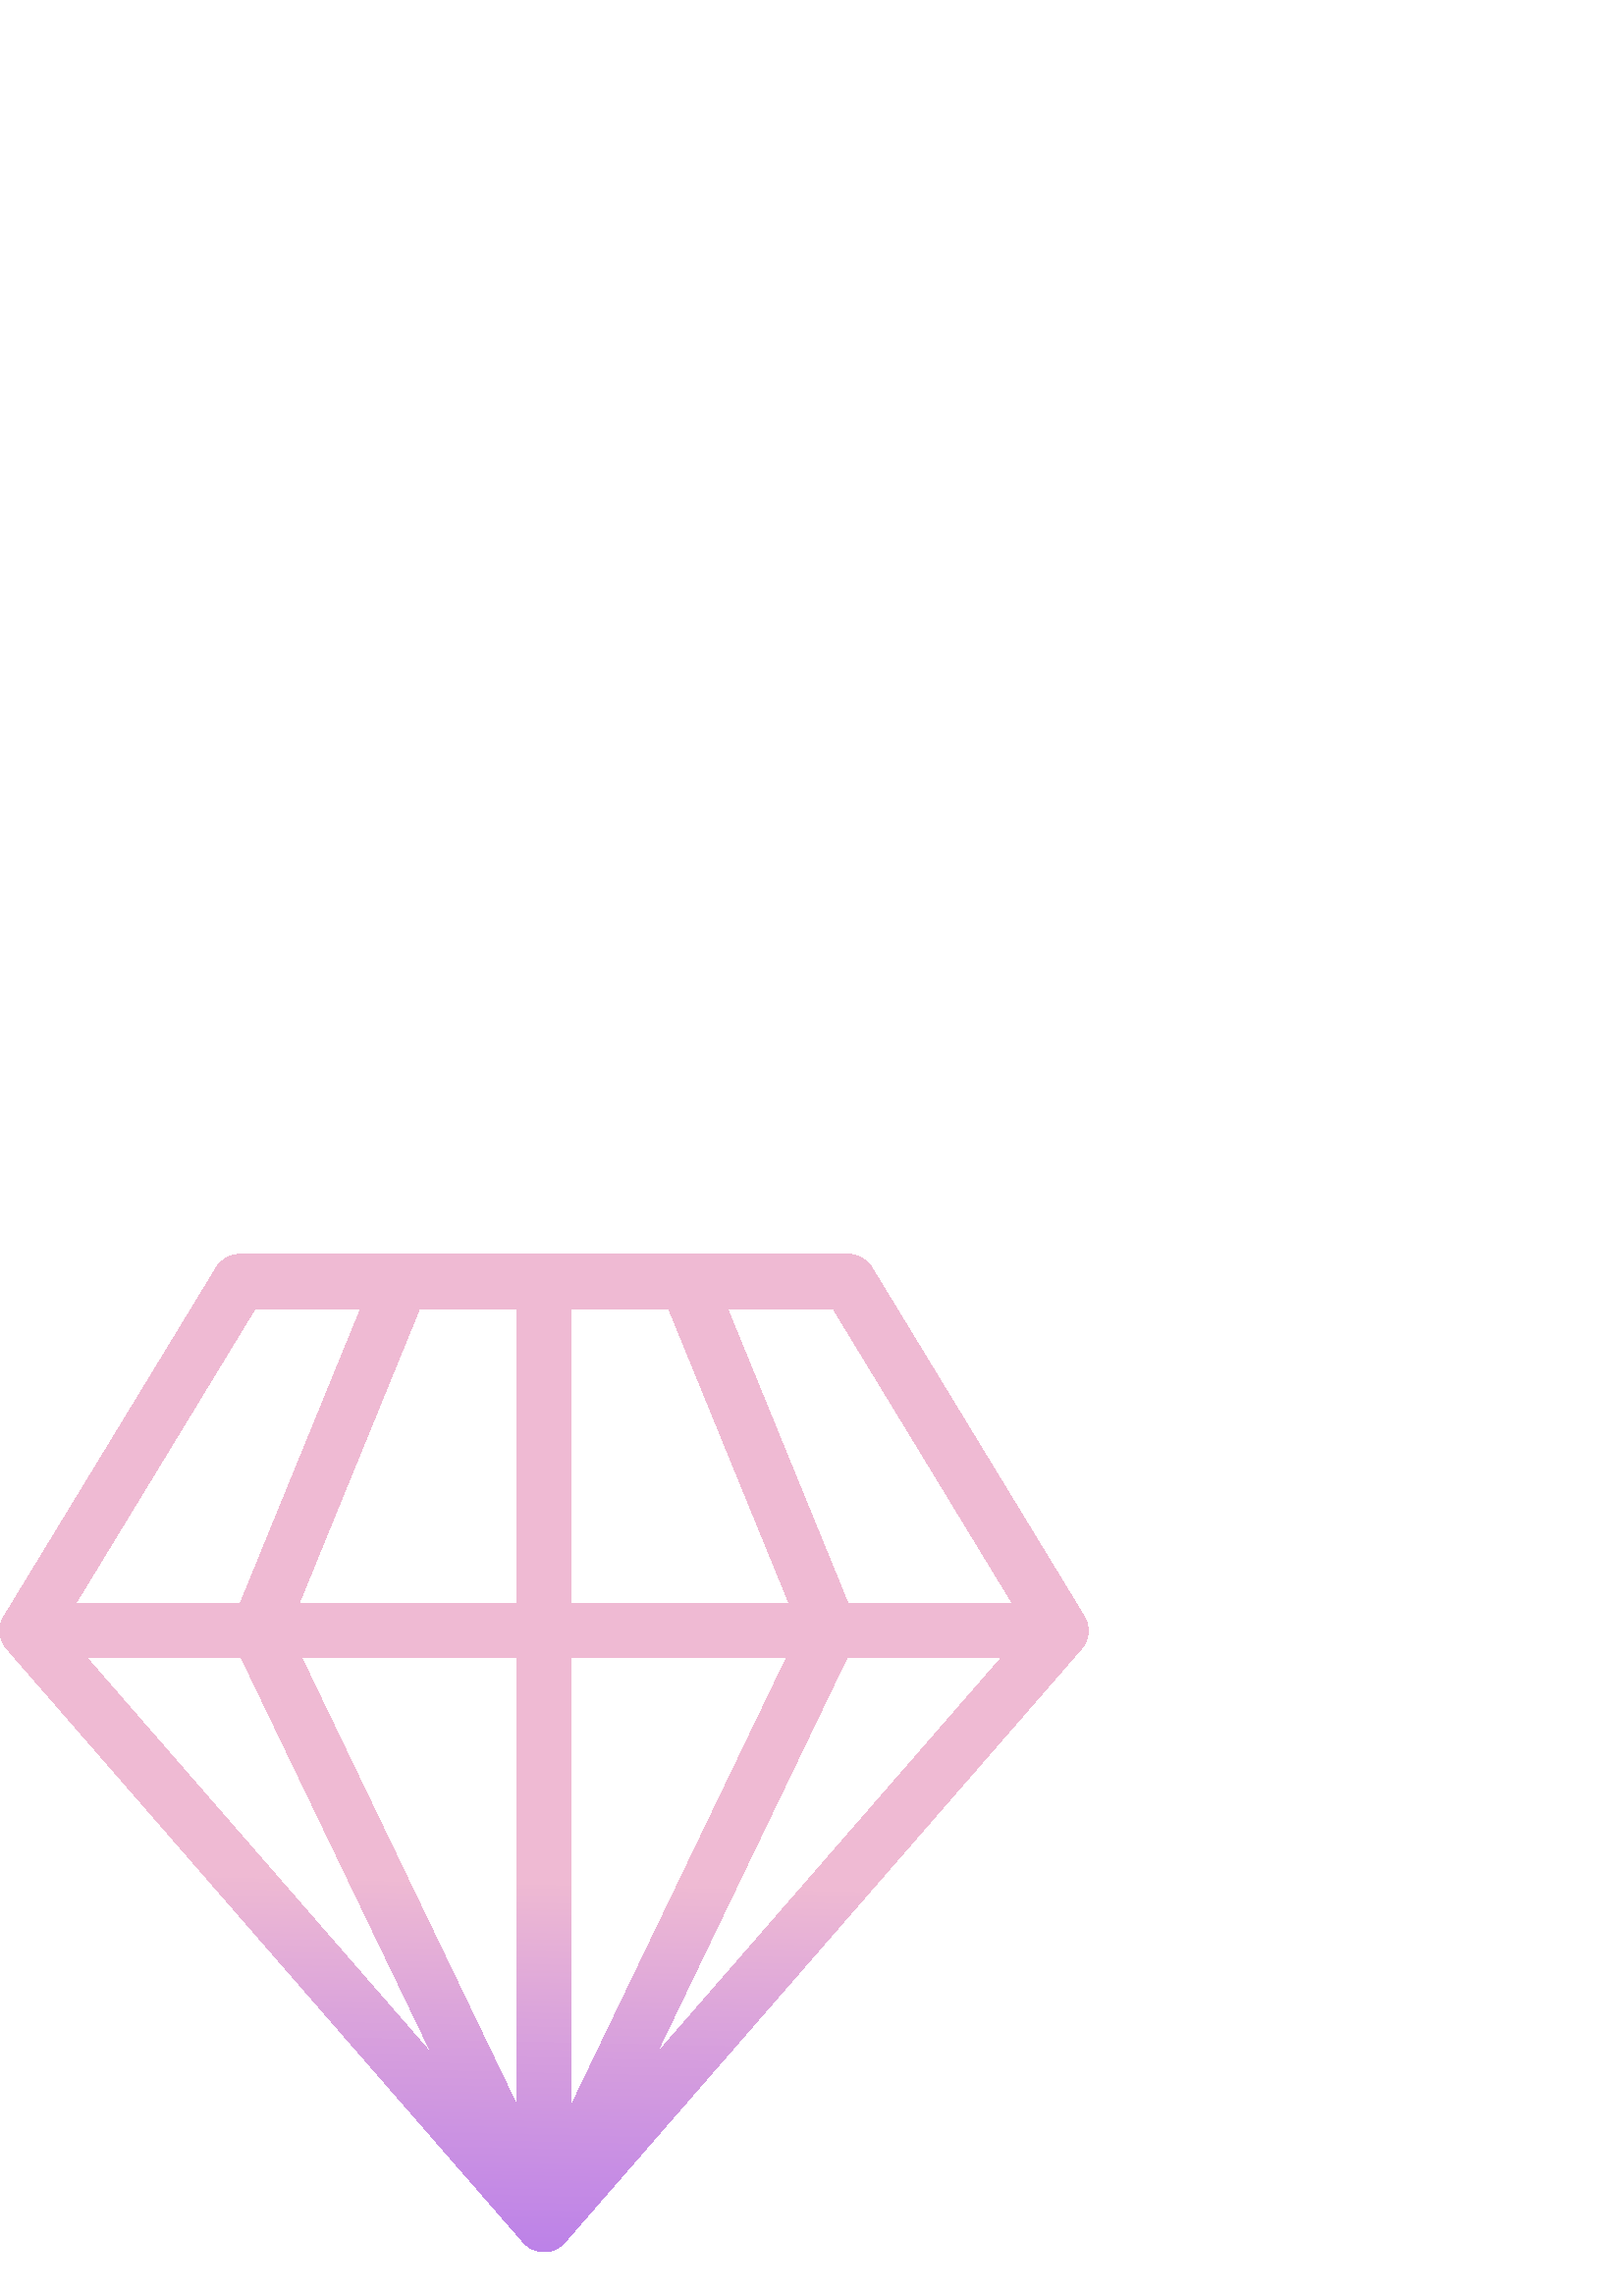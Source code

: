 %!PS-Adobe-3.0 EPSF-3.0
%%Pages: 1
%%DocumentData: Clean7Bit
%%LanguageLevel: 3
%%BoundingBox: 0 16 399 383
%%EndComments
%%BeginProlog
save
50 dict begin
/q { gsave } bind def
/Q { grestore } bind def
/cm { 6 array astore concat } bind def
/w { setlinewidth } bind def
/J { setlinecap } bind def
/j { setlinejoin } bind def
/M { setmiterlimit } bind def
/d { setdash } bind def
/m { moveto } bind def
/l { lineto } bind def
/c { curveto } bind def
/h { closepath } bind def
/re { exch dup neg 3 1 roll 5 3 roll moveto 0 rlineto
      0 exch rlineto 0 rlineto closepath } bind def
/S { stroke } bind def
/f { fill } bind def
/f* { eofill } bind def
/n { newpath } bind def
/W { clip } bind def
/W* { eoclip } bind def
/BT { } bind def
/ET { } bind def
/pdfmark where { pop globaldict /?pdfmark /exec load put }
    { globaldict begin /?pdfmark /pop load def /pdfmark
    /cleartomark load def end } ifelse
/BDC { mark 3 1 roll /BDC pdfmark } bind def
/EMC { mark /EMC pdfmark } bind def
/cairo_store_point { /cairo_point_y exch def /cairo_point_x exch def } def
/Tj { show currentpoint cairo_store_point } bind def
/TJ {
  {
    dup
    type /stringtype eq
    { show } { -0.001 mul 0 cairo_font_matrix dtransform rmoveto } ifelse
  } forall
  currentpoint cairo_store_point
} bind def
/cairo_selectfont { cairo_font_matrix aload pop pop pop 0 0 6 array astore
    cairo_font exch selectfont cairo_point_x cairo_point_y moveto } bind def
/Tf { pop /cairo_font exch def /cairo_font_matrix where
      { pop cairo_selectfont } if } bind def
/Td { matrix translate cairo_font_matrix matrix concatmatrix dup
      /cairo_font_matrix exch def dup 4 get exch 5 get cairo_store_point
      /cairo_font where { pop cairo_selectfont } if } bind def
/Tm { 2 copy 8 2 roll 6 array astore /cairo_font_matrix exch def
      cairo_store_point /cairo_font where { pop cairo_selectfont } if } bind def
/g { setgray } bind def
/rg { setrgbcolor } bind def
/d1 { setcachedevice } bind def
%%EndProlog
%%BeginSetup
%%EndSetup
%%Page: 1 1
%%BeginPageSetup
%%PageBoundingBox: 0 16 399 383
%%EndPageSetup
q 0 16 399 367 rectclip q
q
397.188 238.262 m 397.254 238.359 397.32 238.453 397.387 238.555 c 397.488
 238.707 397.582 238.867 397.676 239.023 c 397.734 239.125 397.793 239.227
 397.848 239.324 c 397.945 239.508 398.035 239.695 398.121 239.887 c 398.164
 239.988 398.211 240.082 398.25 240.188 c 398.348 240.43 398.438 240.676
 398.52 240.926 c 398.555 241.035 398.586 241.156 398.617 241.273 c 398.668
 241.445 398.719 241.621 398.754 241.793 c 398.781 241.918 398.805 242.039
 398.828 242.16 c 398.863 242.355 398.895 242.551 398.918 242.746 c 398.93
 242.848 398.945 242.949 398.953 243.047 c 398.984 243.348 399 243.648 399
 243.957 c 399 243.988 l 399 244.031 398.992 244.074 398.992 244.113 c 398.992
 244.367 398.977 244.621 398.953 244.871 c 398.945 244.98 398.934 245.086
 398.918 245.191 c 398.895 245.391 398.867 245.586 398.828 245.777 c 398.809
 245.891 398.789 246.004 398.766 246.117 c 398.723 246.316 398.664 246.516
 398.613 246.715 c 398.582 246.816 398.555 246.926 398.523 247.031 c 398.441
 247.281 398.348 247.535 398.25 247.781 c 398.199 247.906 398.141 248.027
 398.082 248.148 c 398.016 248.297 397.945 248.449 397.871 248.59 c 397.809
 248.715 397.738 248.832 397.672 248.953 c 397.629 249.027 397.594 249.102
 397.551 249.172 c 319.598 377.258 l 317.789 380.234 314.559 382.047 311.078
 382.047 c 87.922 382.047 l 84.441 382.047 81.211 380.234 79.402 377.258
 c 1.449 249.168 l 1.406 249.098 1.371 249.023 1.328 248.949 c 1.258 248.828
 1.188 248.711 1.129 248.586 c 1.055 248.441 0.984 248.293 0.918 248.145
 c 0.859 248.023 0.801 247.902 0.754 247.777 c 0.652 247.527 0.559 247.277
 0.477 247.027 c 0.445 246.926 0.418 246.816 0.387 246.711 c 0.332 246.512
 0.277 246.312 0.234 246.113 c 0.211 246 0.191 245.887 0.172 245.773 c 0.133
 245.578 0.105 245.383 0.078 245.188 c 0.066 245.086 0.055 244.977 0.047
 244.867 c 0.023 244.617 0.012 244.363 0.008 244.109 c 0.008 244.07 0 244.027
 0 243.984 c 0 243.953 l 0 243.652 0.016 243.344 0.047 243.043 c 0.055 242.945
 0.07 242.844 0.082 242.742 c 0.105 242.543 0.137 242.352 0.172 242.156 
c 0.195 242.035 0.219 241.914 0.246 241.789 c 0.285 241.617 0.332 241.441
 0.383 241.27 c 0.414 241.152 0.445 241.031 0.48 240.922 c 0.562 240.672
 0.652 240.426 0.754 240.184 c 0.789 240.082 0.836 239.984 0.879 239.883
 c 0.965 239.691 1.055 239.504 1.152 239.32 c 1.207 239.223 1.266 239.121
 1.324 239.02 c 1.418 238.863 1.512 238.703 1.613 238.551 c 1.676 238.449
 1.742 238.348 1.812 238.258 c 1.922 238.102 2.031 237.957 2.148 237.809
 c 2.219 237.723 2.285 237.633 2.355 237.551 c 2.387 237.512 2.414 237.469
 2.449 237.434 c 191.938 19.676 l 191.969 19.637 l 192.082 19.516 l 192.18
 19.414 l 192.211 19.379 192.242 19.344 192.277 19.312 c 192.281 19.305 
l 192.367 19.219 192.457 19.133 192.543 19.051 c 192.617 18.98 192.684 18.91
 192.754 18.844 c 192.77 18.828 l 192.777 18.828 l 192.848 18.762 192.926
 18.707 193 18.645 c 193.074 18.582 193.172 18.496 193.258 18.422 c 193.371
 18.336 193.484 18.246 193.602 18.16 c 193.809 18.008 194.02 17.859 194.238
 17.723 c 194.25 17.715 194.262 17.707 194.277 17.699 c 194.332 17.664 194.398
 17.633 194.457 17.598 c 194.672 17.473 194.891 17.348 195.113 17.238 c 
195.137 17.227 195.156 17.215 195.176 17.203 c 195.227 17.184 195.277 17.168
 195.328 17.145 c 195.359 17.133 l 195.578 17.031 l 195.75 16.957 195.922
 16.891 196.098 16.832 c 196.199 16.793 196.297 16.762 196.395 16.73 c 196.516
 16.691 196.637 16.648 196.758 16.613 c 196.836 16.594 l 196.918 16.57 197.004
 16.555 197.086 16.531 c 197.203 16.504 197.32 16.473 197.441 16.445 c 197.609
 16.41 197.785 16.383 197.953 16.355 c 198.047 16.344 198.137 16.324 198.23
 16.312 c 198.324 16.301 198.395 16.289 198.477 16.281 c 198.73 16.254 198.996
 16.242 199.258 16.238 c 199.34 16.238 199.418 16.223 199.496 16.223 c 199.512
 16.223 l 199.586 16.223 199.664 16.234 199.742 16.238 c 200.008 16.242 
200.27 16.254 200.527 16.281 c 200.609 16.289 200.691 16.305 200.773 16.312
 c 200.855 16.324 200.953 16.344 201.047 16.355 c 201.219 16.383 201.391
 16.41 201.562 16.445 c 201.68 16.473 201.797 16.504 201.914 16.531 c 202
 16.555 202.086 16.57 202.168 16.594 c 202.191 16.602 202.219 16.605 202.242
 16.613 c 202.367 16.648 202.484 16.691 202.605 16.73 c 202.902 16.832 l
 203.082 16.895 203.254 16.965 203.426 17.039 c 203.5 17.066 203.566 17.102
 203.637 17.137 c 203.676 17.152 l 203.723 17.176 203.773 17.191 203.824
 17.215 c 203.848 17.223 203.867 17.234 203.887 17.246 c 204.113 17.359 
204.328 17.48 204.547 17.605 c 204.605 17.641 204.672 17.672 204.73 17.707
 c 204.762 17.727 l 204.98 17.863 205.191 18.012 205.402 18.168 c 205.52
 18.254 205.633 18.344 205.746 18.434 c 205.832 18.504 205.914 18.574 206
 18.648 c 206.086 18.723 206.152 18.766 206.227 18.836 c 206.23 18.836 l
 206.246 18.852 l 206.32 18.918 206.387 18.988 206.457 19.055 c 206.543 
19.141 206.633 19.223 206.719 19.312 c 206.727 19.32 l 206.758 19.355 206.789
 19.391 206.828 19.426 c 206.918 19.527 l 207.031 19.652 l 207.062 19.691
 l 396.555 237.445 l 396.586 237.484 396.613 237.527 396.648 237.562 c 396.715
 237.648 396.781 237.734 396.852 237.824 c 396.969 237.953 397.078 238.105
 397.188 238.262 c h
88.492 234.008 m 158.43 88.578 l 31.875 234.008 l h
110.629 234.008 m 189.523 234.008 l 189.523 69.949 l h
209.473 234.008 m 288.367 234.008 l 209.473 69.949 l h
310.504 234.008 m 367.121 234.008 l 240.566 88.578 l h
371.277 253.957 m 310.926 253.957 l 266.719 362.098 l 305.469 362.098 l
 h
245.164 362.098 m 289.375 253.957 l 209.473 253.957 l 209.473 362.098 l
 h
189.523 253.957 m 109.621 253.957 l 153.832 362.098 l 189.523 362.098 l
 h
93.527 362.098 m 132.277 362.098 l 88.07 253.957 l 27.719 253.957 l h
93.527 362.098 m W n
[0.998 0 0 0.998 -55.865 -56.61] concat
/CairoFunction
<< /FunctionType 3
   /Domain [ 0 1 ]
   /Functions [
   << /FunctionType 2
      /Domain [ 0 1 ]
      /C0 [ 0.631 0.388 0.961 ]
      /C1 [ 0.631 0.388 0.961 ]
      /N 1
   >>
   << /FunctionType 2
      /Domain [ 0 1 ]
      /C0 [ 0.631 0.388 0.961 ]
      /C1 [ 0.69 0.455 0.933 ]
      /N 1
   >>
   << /FunctionType 2
      /Domain [ 0 1 ]
      /C0 [ 0.69 0.455 0.933 ]
      /C1 [ 0.847 0.631 0.867 ]
      /N 1
   >>
   << /FunctionType 2
      /Domain [ 0 1 ]
      /C0 [ 0.847 0.631 0.867 ]
      /C1 [ 0.937 0.729 0.827 ]
      /N 1
   >>
   << /FunctionType 2
      /Domain [ 0 1 ]
      /C0 [ 0.937 0.729 0.827 ]
      /C1 [ 0.937 0.729 0.827 ]
      /N 1
   >>
   ]
   /Bounds [ 0.322 0.466 0.752 0.898 ]
   /Encode [ 1 1 5 { pop 0 1 } for ]
>>
def
   << /ShadingType 2
      /ColorSpace /DeviceRGB
      /Coords [ 245.795 -144.4 254.796 248.639 ]
      /Extend [ true true ]
      /Function CairoFunction
   >>
shfill
Q
Q Q
showpage
%%Trailer
end restore
%%EOF
